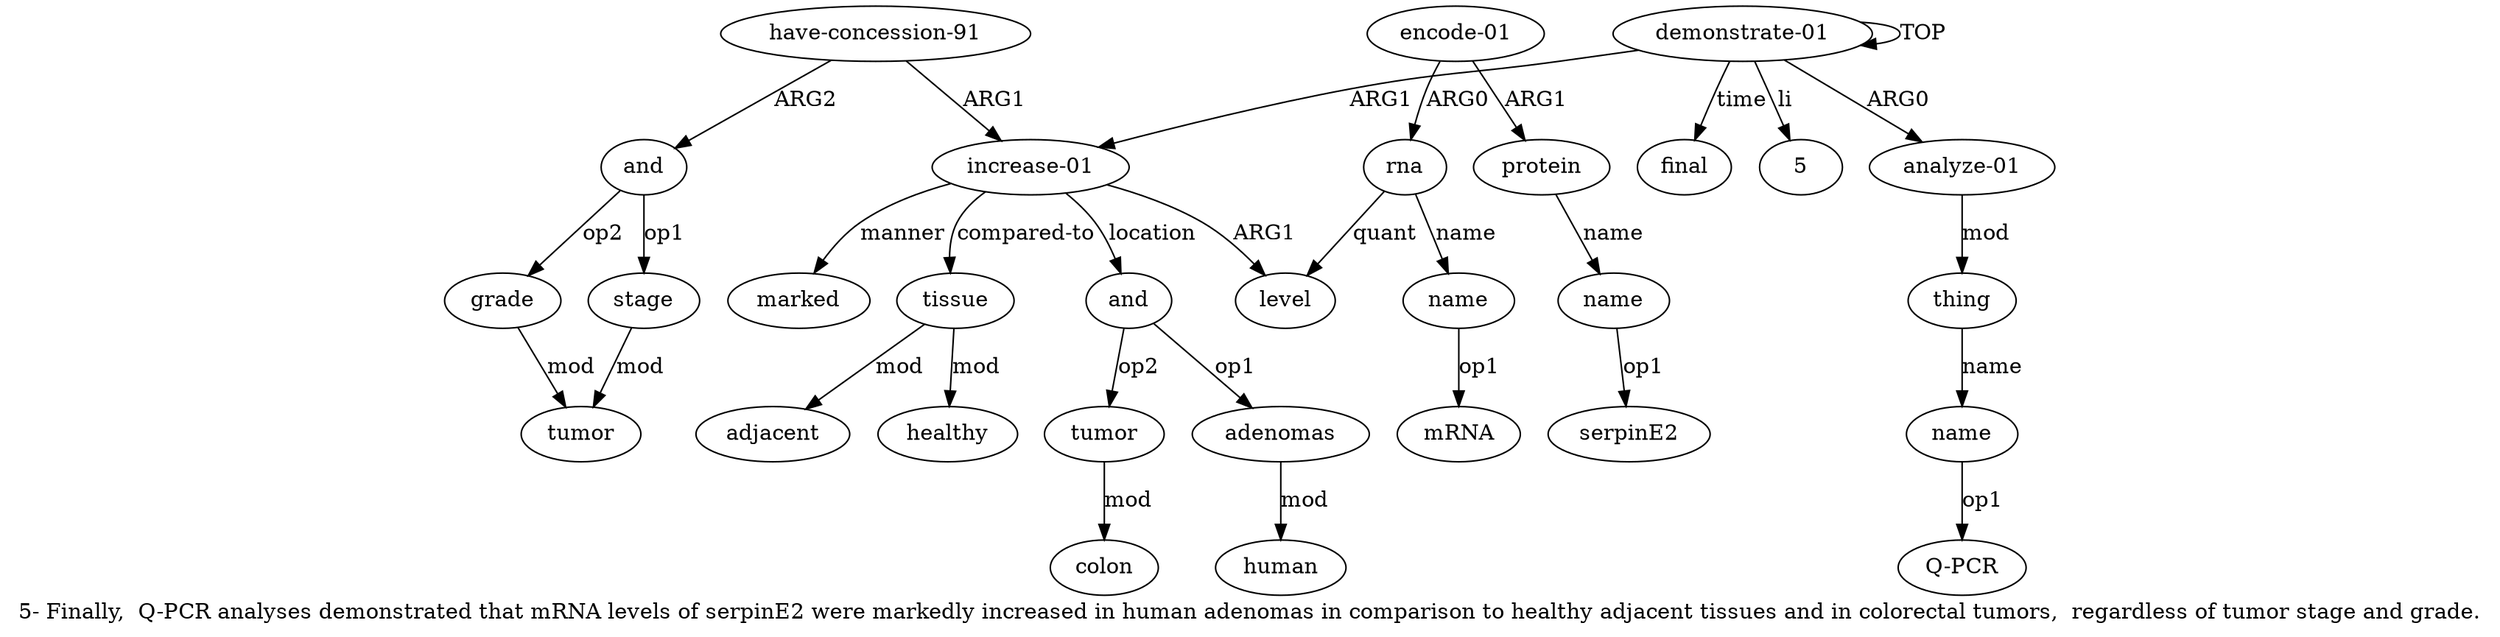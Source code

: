 digraph  {
	graph [label="5- Finally,  Q-PCR analyses demonstrated that mRNA levels of serpinE2 were markedly increased in human adenomas in comparison to \
healthy adjacent tissues and in colorectal tumors,  regardless of tumor stage and grade."];
	node [label="\N"];
	a20	 [color=black,
		gold_ind=20,
		gold_label=grade,
		label=grade,
		test_ind=20,
		test_label=grade];
	a19	 [color=black,
		gold_ind=19,
		gold_label=tumor,
		label=tumor,
		test_ind=19,
		test_label=tumor];
	a20 -> a19 [key=0,
	color=black,
	gold_label=mod,
	label=mod,
	test_label=mod];
a21 [color=black,
	gold_ind=21,
	gold_label=marked,
	label=marked,
	test_ind=21,
	test_label=marked];
a22 [color=black,
	gold_ind=22,
	gold_label=tissue,
	label=tissue,
	test_ind=22,
	test_label=tissue];
a23 [color=black,
	gold_ind=23,
	gold_label=adjacent,
	label=adjacent,
	test_ind=23,
	test_label=adjacent];
a22 -> a23 [key=0,
color=black,
gold_label=mod,
label=mod,
test_label=mod];
a24 [color=black,
gold_ind=24,
gold_label=healthy,
label=healthy,
test_ind=24,
test_label=healthy];
a22 -> a24 [key=0,
color=black,
gold_label=mod,
label=mod,
test_label=mod];
a25 [color=black,
gold_ind=25,
gold_label=final,
label=final,
test_ind=25,
test_label=final];
"a3 Q-PCR" [color=black,
gold_ind=-1,
gold_label="Q-PCR",
label="Q-PCR",
test_ind=-1,
test_label="Q-PCR"];
"a7 mRNA" [color=black,
gold_ind=-1,
gold_label=mRNA,
label=mRNA,
test_ind=-1,
test_label=mRNA];
"a0 5" [color=black,
gold_ind=-1,
gold_label=5,
label=5,
test_ind=-1,
test_label=5];
a15 [color=black,
gold_ind=15,
gold_label=colon,
label=colon,
test_ind=15,
test_label=colon];
a14 [color=black,
gold_ind=14,
gold_label=tumor,
label=tumor,
test_ind=14,
test_label=tumor];
a14 -> a15 [key=0,
color=black,
gold_label=mod,
label=mod,
test_label=mod];
a17 [color=black,
gold_ind=17,
gold_label=and,
label=and,
test_ind=17,
test_label=and];
a17 -> a20 [key=0,
color=black,
gold_label=op2,
label=op2,
test_label=op2];
a18 [color=black,
gold_ind=18,
gold_label=stage,
label=stage,
test_ind=18,
test_label=stage];
a17 -> a18 [key=0,
color=black,
gold_label=op1,
label=op1,
test_label=op1];
a16 [color=black,
gold_ind=16,
gold_label="have-concession-91",
label="have-concession-91",
test_ind=16,
test_label="have-concession-91"];
a16 -> a17 [key=0,
color=black,
gold_label=ARG2,
label=ARG2,
test_label=ARG2];
a4 [color=black,
gold_ind=4,
gold_label="increase-01",
label="increase-01",
test_ind=4,
test_label="increase-01"];
a16 -> a4 [key=0,
color=black,
gold_label=ARG1,
label=ARG1,
test_label=ARG1];
a11 [color=black,
gold_ind=11,
gold_label=and,
label=and,
test_ind=11,
test_label=and];
a11 -> a14 [key=0,
color=black,
gold_label=op2,
label=op2,
test_label=op2];
a12 [color=black,
gold_ind=12,
gold_label=adenomas,
label=adenomas,
test_ind=12,
test_label=adenomas];
a11 -> a12 [key=0,
color=black,
gold_label=op1,
label=op1,
test_label=op1];
a10 [color=black,
gold_ind=10,
gold_label=name,
label=name,
test_ind=10,
test_label=name];
"a10 serpinE2" [color=black,
gold_ind=-1,
gold_label=serpinE2,
label=serpinE2,
test_ind=-1,
test_label=serpinE2];
a10 -> "a10 serpinE2" [key=0,
color=black,
gold_label=op1,
label=op1,
test_label=op1];
a13 [color=black,
gold_ind=13,
gold_label=human,
label=human,
test_ind=13,
test_label=human];
a12 -> a13 [key=0,
color=black,
gold_label=mod,
label=mod,
test_label=mod];
a18 -> a19 [key=0,
color=black,
gold_label=mod,
label=mod,
test_label=mod];
a1 [color=black,
gold_ind=1,
gold_label="analyze-01",
label="analyze-01",
test_ind=1,
test_label="analyze-01"];
a2 [color=black,
gold_ind=2,
gold_label=thing,
label=thing,
test_ind=2,
test_label=thing];
a1 -> a2 [key=0,
color=black,
gold_label=mod,
label=mod,
test_label=mod];
a0 [color=black,
gold_ind=0,
gold_label="demonstrate-01",
label="demonstrate-01",
test_ind=0,
test_label="demonstrate-01"];
a0 -> a25 [key=0,
color=black,
gold_label=time,
label=time,
test_label=time];
a0 -> "a0 5" [key=0,
color=black,
gold_label=li,
label=li,
test_label=li];
a0 -> a1 [key=0,
color=black,
gold_label=ARG0,
label=ARG0,
test_label=ARG0];
a0 -> a0 [key=0,
color=black,
gold_label=TOP,
label=TOP,
test_label=TOP];
a0 -> a4 [key=0,
color=black,
gold_label=ARG1,
label=ARG1,
test_label=ARG1];
a3 [color=black,
gold_ind=3,
gold_label=name,
label=name,
test_ind=3,
test_label=name];
a3 -> "a3 Q-PCR" [key=0,
color=black,
gold_label=op1,
label=op1,
test_label=op1];
a2 -> a3 [key=0,
color=black,
gold_label=name,
label=name,
test_label=name];
a5 [color=black,
gold_ind=5,
gold_label=level,
label=level,
test_ind=5,
test_label=level];
a4 -> a21 [key=0,
color=black,
gold_label=manner,
label=manner,
test_label=manner];
a4 -> a22 [key=0,
color=black,
gold_label="compared-to",
label="compared-to",
test_label="compared-to"];
a4 -> a11 [key=0,
color=black,
gold_label=location,
label=location,
test_label=location];
a4 -> a5 [key=0,
color=black,
gold_label=ARG1,
label=ARG1,
test_label=ARG1];
a7 [color=black,
gold_ind=7,
gold_label=name,
label=name,
test_ind=7,
test_label=name];
a7 -> "a7 mRNA" [key=0,
color=black,
gold_label=op1,
label=op1,
test_label=op1];
a6 [color=black,
gold_ind=6,
gold_label=rna,
label=rna,
test_ind=6,
test_label=rna];
a6 -> a5 [key=0,
color=black,
gold_label=quant,
label=quant,
test_label=quant];
a6 -> a7 [key=0,
color=black,
gold_label=name,
label=name,
test_label=name];
a9 [color=black,
gold_ind=9,
gold_label=protein,
label=protein,
test_ind=9,
test_label=protein];
a9 -> a10 [key=0,
color=black,
gold_label=name,
label=name,
test_label=name];
a8 [color=black,
gold_ind=8,
gold_label="encode-01",
label="encode-01",
test_ind=8,
test_label="encode-01"];
a8 -> a6 [key=0,
color=black,
gold_label=ARG0,
label=ARG0,
test_label=ARG0];
a8 -> a9 [key=0,
color=black,
gold_label=ARG1,
label=ARG1,
test_label=ARG1];
}
